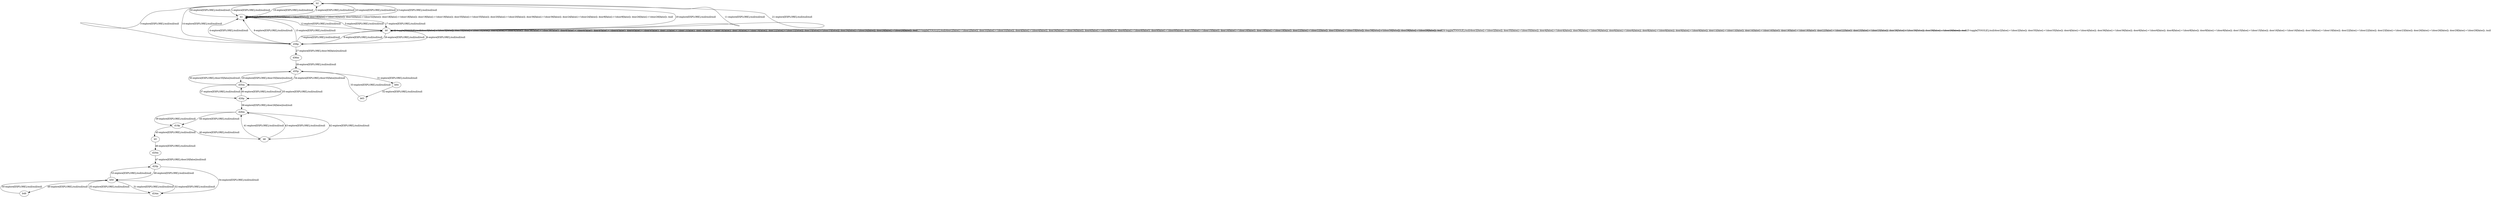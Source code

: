 # Total number of goals covered by this test: 1
# d20p --> d24m

digraph g {
"b2" -> "b1" [label = "1-explore[EXPLORE];/null/null/null"];
"b1" -> "b2" [label = "2-explore[EXPLORE];/null/null/null"];
"b2" -> "d36p" [label = "3-explore[EXPLORE];/null/null/null"];
"d36p" -> "b1" [label = "4-explore[EXPLORE];/null/null/null"];
"b1" -> "b0" [label = "5-explore[EXPLORE];/null/null/null"];
"b0" -> "d36p" [label = "6-explore[EXPLORE];/null/null/null"];
"d36p" -> "b0" [label = "7-explore[EXPLORE];/null/null/null"];
"b0" -> "d36p" [label = "8-explore[EXPLORE];/null/null/null"];
"d36p" -> "b1" [label = "9-explore[EXPLORE];/null/null/null"];
"b1" -> "b2" [label = "10-explore[EXPLORE];/null/null/null"];
"b2" -> "b0" [label = "11-explore[EXPLORE];/null/null/null"];
"b0" -> "b1" [label = "12-explore[EXPLORE];/null/null/null"];
"b1" -> "b2" [label = "13-explore[EXPLORE];/null/null/null"];
"b2" -> "d36p" [label = "14-explore[EXPLORE];/null/null/null"];
"d36p" -> "b1" [label = "15-explore[EXPLORE];/null/null/null"];
"b1" -> "b1" [label = "16-toggle[TOGGLE];/null/door0[false]:=!(door0[false]); door16[false]:=!(door16[false]); door32[false]:=!(door32[false]); door18[false]:=!(door18[false]); door19[false]:=!(door19[false]); door35[false]:=!(door35[false]); door20[false]:=!(door20[false]); door36[false]:=!(door36[false]); door24[false]:=!(door24[false]); door9[false]:=!(door9[false]); door26[false]:=!(door26[false]); /null"];
"b1" -> "b0" [label = "17-explore[EXPLORE];/null/null/null"];
"b0" -> "b2" [label = "18-explore[EXPLORE];/null/null/null"];
"b2" -> "b1" [label = "19-explore[EXPLORE];/null/null/null"];
"b1" -> "b2" [label = "20-explore[EXPLORE];/null/null/null"];
"b2" -> "b0" [label = "21-explore[EXPLORE];/null/null/null"];
"b0" -> "b0" [label = "22-toggle[TOGGLE];/null/door2[false]:=!(door2[false]); door35[false]:=!(door35[false]); door4[false]:=!(door4[false]); door36[false]:=!(door36[false]); door6[false]:=!(door6[false]); door8[false]:=!(door8[false]); door9[false]:=!(door9[false]); door15[false]:=!(door15[false]); door16[false]:=!(door16[false]); door19[false]:=!(door19[false]); door22[false]:=!(door22[false]); door23[false]:=!(door23[false]); door26[false]:=!(door26[false]); door29[false]:=!(door29[false]); /null"];
"b0" -> "b0" [label = "23-toggle[TOGGLE];/null/door2[false]:=!(door2[false]); door35[false]:=!(door35[false]); door4[false]:=!(door4[false]); door36[false]:=!(door36[false]); door6[false]:=!(door6[false]); door8[false]:=!(door8[false]); door9[false]:=!(door9[false]); door15[false]:=!(door15[false]); door16[false]:=!(door16[false]); door19[false]:=!(door19[false]); door22[false]:=!(door22[false]); door23[false]:=!(door23[false]); door26[false]:=!(door26[false]); door29[false]:=!(door29[false]); /null"];
"b0" -> "b0" [label = "24-toggle[TOGGLE];/null/door2[false]:=!(door2[false]); door35[false]:=!(door35[false]); door4[false]:=!(door4[false]); door36[false]:=!(door36[false]); door6[false]:=!(door6[false]); door8[false]:=!(door8[false]); door9[false]:=!(door9[false]); door15[false]:=!(door15[false]); door16[false]:=!(door16[false]); door19[false]:=!(door19[false]); door22[false]:=!(door22[false]); door23[false]:=!(door23[false]); door26[false]:=!(door26[false]); door29[false]:=!(door29[false]); /null"];
"b0" -> "b0" [label = "25-toggle[TOGGLE];/null/door2[false]:=!(door2[false]); door35[false]:=!(door35[false]); door4[false]:=!(door4[false]); door36[false]:=!(door36[false]); door6[false]:=!(door6[false]); door8[false]:=!(door8[false]); door9[false]:=!(door9[false]); door15[false]:=!(door15[false]); door16[false]:=!(door16[false]); door19[false]:=!(door19[false]); door22[false]:=!(door22[false]); door23[false]:=!(door23[false]); door26[false]:=!(door26[false]); door29[false]:=!(door29[false]); /null"];
"b0" -> "d36p" [label = "26-explore[EXPLORE];/null/null/null"];
"d36p" -> "d36m" [label = "27-explore[EXPLORE];/door36[false]/null/null"];
"d36m" -> "d35p" [label = "28-explore[EXPLORE];/null/null/null"];
"d35p" -> "d35m" [label = "29-explore[EXPLORE];/door35[false]/null/null"];
"d35m" -> "d35p" [label = "30-explore[EXPLORE];/door35[false]/null/null"];
"d35p" -> "b64" [label = "31-explore[EXPLORE];/null/null/null"];
"b64" -> "b63" [label = "32-explore[EXPLORE];/null/null/null"];
"b63" -> "d35p" [label = "33-explore[EXPLORE];/null/null/null"];
"d35p" -> "d35m" [label = "34-explore[EXPLORE];/door35[false]/null/null"];
"d35m" -> "d26p" [label = "35-explore[EXPLORE];/null/null/null"];
"d26p" -> "d35m" [label = "36-explore[EXPLORE];/null/null/null"];
"d35m" -> "d26p" [label = "37-explore[EXPLORE];/null/null/null"];
"d26p" -> "d26m" [label = "38-explore[EXPLORE];/door26[false]/null/null"];
"d26m" -> "d19p" [label = "39-explore[EXPLORE];/null/null/null"];
"d19p" -> "b6" [label = "40-explore[EXPLORE];/null/null/null"];
"b6" -> "d26m" [label = "41-explore[EXPLORE];/null/null/null"];
"d26m" -> "b6" [label = "42-explore[EXPLORE];/null/null/null"];
"b6" -> "d26m" [label = "43-explore[EXPLORE];/null/null/null"];
"d26m" -> "d19p" [label = "44-explore[EXPLORE];/null/null/null"];
"d19p" -> "b5" [label = "45-explore[EXPLORE];/null/null/null"];
"b5" -> "d20m" [label = "46-explore[EXPLORE];/null/null/null"];
"d20m" -> "d20p" [label = "47-explore[EXPLORE];/door20[false]/null/null"];
"d20p" -> "b50" [label = "48-explore[EXPLORE];/null/null/null"];
"b50" -> "b49" [label = "49-explore[EXPLORE];/null/null/null"];
"b49" -> "b50" [label = "50-explore[EXPLORE];/null/null/null"];
"b50" -> "d24m" [label = "51-explore[EXPLORE];/null/null/null"];
"d24m" -> "b50" [label = "52-explore[EXPLORE];/null/null/null"];
"b50" -> "d20p" [label = "53-explore[EXPLORE];/null/null/null"];
"d20p" -> "d24m" [label = "54-explore[EXPLORE];/null/null/null"];
"d24m" -> "b50" [label = "55-explore[EXPLORE];/null/null/null"];
}